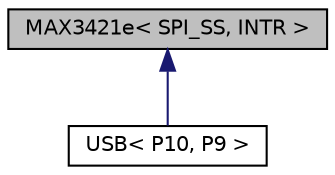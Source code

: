digraph "MAX3421e&lt; SPI_SS, INTR &gt;"
{
  edge [fontname="Helvetica",fontsize="10",labelfontname="Helvetica",labelfontsize="10"];
  node [fontname="Helvetica",fontsize="10",shape=record];
  Node1 [label="MAX3421e\< SPI_SS, INTR \>",height=0.2,width=0.4,color="black", fillcolor="grey75", style="filled" fontcolor="black"];
  Node1 -> Node2 [dir="back",color="midnightblue",fontsize="10",style="solid",fontname="Helvetica"];
  Node2 [label="USB\< P10, P9 \>",height=0.2,width=0.4,color="black", fillcolor="white", style="filled",URL="$class_u_s_b.html"];
}
